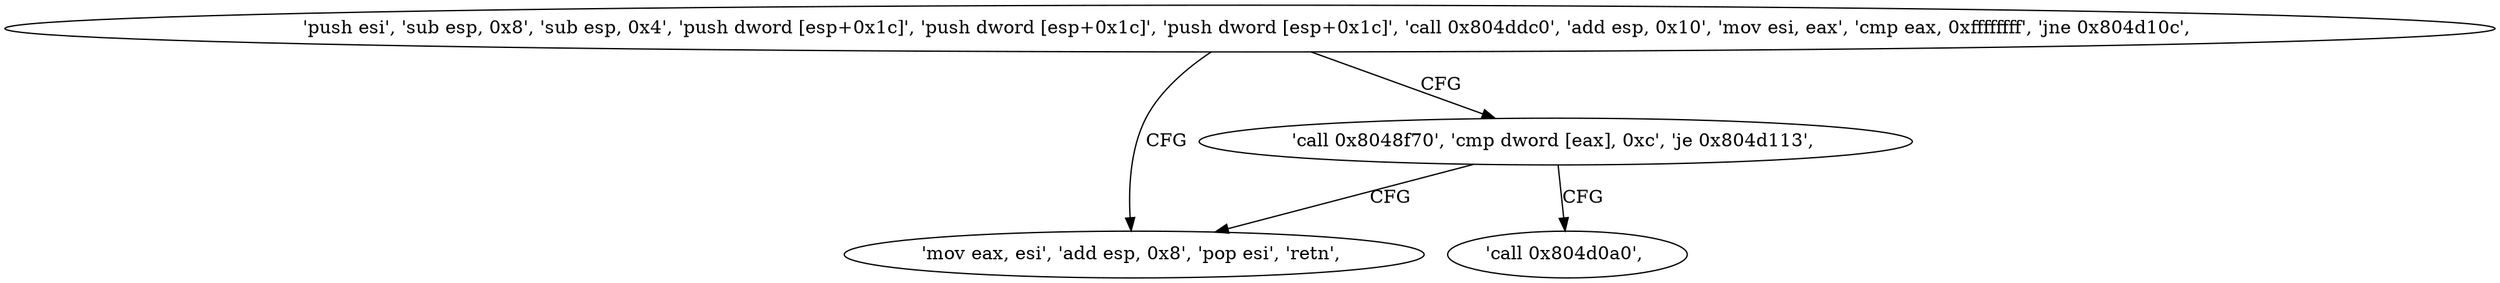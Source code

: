 digraph "func" {
"134533344" [label = "'push esi', 'sub esp, 0x8', 'sub esp, 0x4', 'push dword [esp+0x1c]', 'push dword [esp+0x1c]', 'push dword [esp+0x1c]', 'call 0x804ddc0', 'add esp, 0x10', 'mov esi, eax', 'cmp eax, 0xffffffff', 'jne 0x804d10c', " ]
"134533388" [label = "'mov eax, esi', 'add esp, 0x8', 'pop esi', 'retn', " ]
"134533378" [label = "'call 0x8048f70', 'cmp dword [eax], 0xc', 'je 0x804d113', " ]
"134533395" [label = "'call 0x804d0a0', " ]
"134533344" -> "134533388" [ label = "CFG" ]
"134533344" -> "134533378" [ label = "CFG" ]
"134533378" -> "134533395" [ label = "CFG" ]
"134533378" -> "134533388" [ label = "CFG" ]
}
